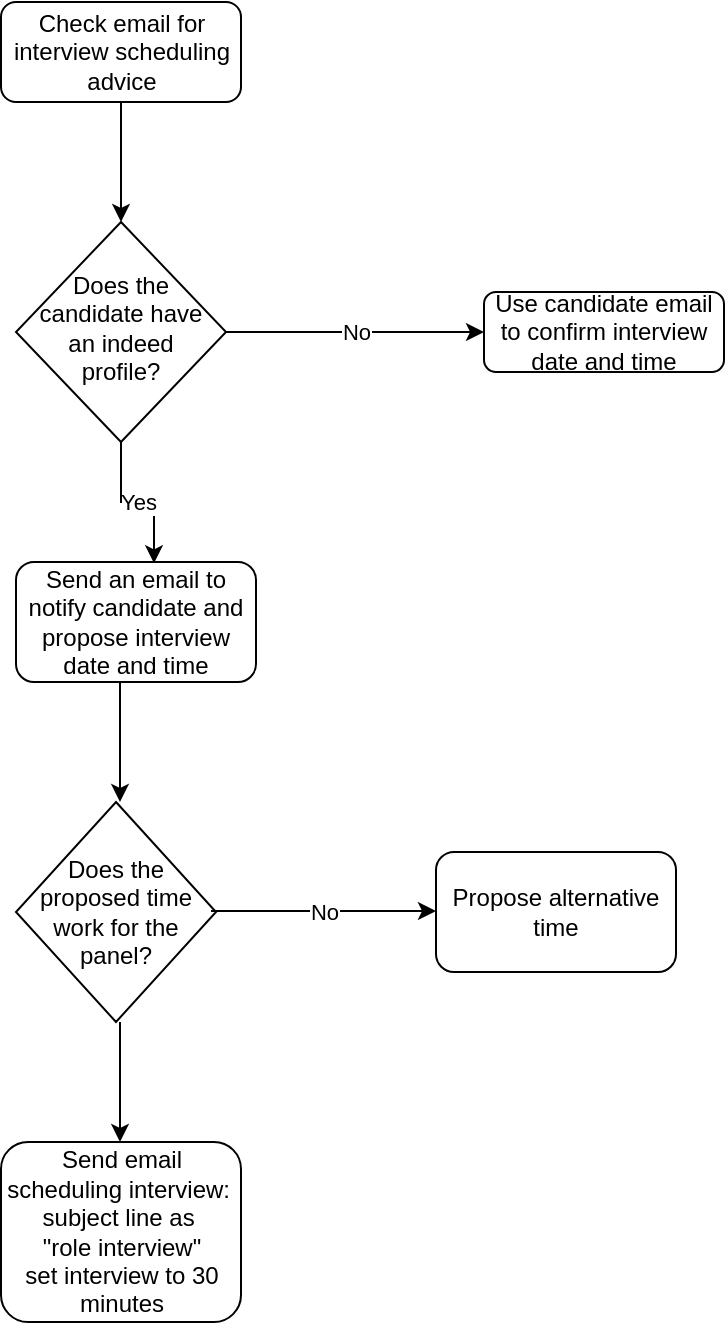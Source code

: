 <mxfile version="14.8.0" type="github">
  <diagram id="C5RBs43oDa-KdzZeNtuy" name="Page-1">
    <mxGraphModel dx="1022" dy="468" grid="1" gridSize="10" guides="1" tooltips="1" connect="1" arrows="1" fold="1" page="1" pageScale="1" pageWidth="827" pageHeight="1169" math="0" shadow="0">
      <root>
        <mxCell id="WIyWlLk6GJQsqaUBKTNV-0" />
        <mxCell id="WIyWlLk6GJQsqaUBKTNV-1" parent="WIyWlLk6GJQsqaUBKTNV-0" />
        <mxCell id="ee54h3uQbGCcNJJHcLfp-8" value="" style="edgeStyle=orthogonalEdgeStyle;rounded=0;orthogonalLoop=1;jettySize=auto;html=1;" edge="1" parent="WIyWlLk6GJQsqaUBKTNV-1" source="WIyWlLk6GJQsqaUBKTNV-3" target="WIyWlLk6GJQsqaUBKTNV-6">
          <mxGeometry relative="1" as="geometry" />
        </mxCell>
        <mxCell id="WIyWlLk6GJQsqaUBKTNV-3" value="Check email for interview scheduling advice" style="rounded=1;whiteSpace=wrap;html=1;fontSize=12;glass=0;strokeWidth=1;shadow=0;" parent="WIyWlLk6GJQsqaUBKTNV-1" vertex="1">
          <mxGeometry x="172.5" y="70" width="120" height="50" as="geometry" />
        </mxCell>
        <mxCell id="ee54h3uQbGCcNJJHcLfp-2" value="Yes" style="edgeStyle=orthogonalEdgeStyle;rounded=0;orthogonalLoop=1;jettySize=auto;html=1;exitX=0.5;exitY=1;exitDx=0;exitDy=0;entryX=0.575;entryY=0.011;entryDx=0;entryDy=0;entryPerimeter=0;" edge="1" parent="WIyWlLk6GJQsqaUBKTNV-1" source="WIyWlLk6GJQsqaUBKTNV-6" target="ee54h3uQbGCcNJJHcLfp-0">
          <mxGeometry relative="1" as="geometry" />
        </mxCell>
        <mxCell id="ee54h3uQbGCcNJJHcLfp-7" value="No" style="edgeStyle=orthogonalEdgeStyle;rounded=0;orthogonalLoop=1;jettySize=auto;html=1;entryX=0;entryY=0.5;entryDx=0;entryDy=0;" edge="1" parent="WIyWlLk6GJQsqaUBKTNV-1" source="WIyWlLk6GJQsqaUBKTNV-6" target="WIyWlLk6GJQsqaUBKTNV-7">
          <mxGeometry relative="1" as="geometry" />
        </mxCell>
        <mxCell id="WIyWlLk6GJQsqaUBKTNV-6" value="Does the candidate have an indeed profile?" style="rhombus;whiteSpace=wrap;html=1;shadow=0;fontFamily=Helvetica;fontSize=12;align=center;strokeWidth=1;spacing=6;spacingTop=-4;" parent="WIyWlLk6GJQsqaUBKTNV-1" vertex="1">
          <mxGeometry x="180" y="180" width="105" height="110" as="geometry" />
        </mxCell>
        <mxCell id="WIyWlLk6GJQsqaUBKTNV-7" value="Use candidate email to confirm interview date and time" style="rounded=1;whiteSpace=wrap;html=1;fontSize=12;glass=0;strokeWidth=1;shadow=0;" parent="WIyWlLk6GJQsqaUBKTNV-1" vertex="1">
          <mxGeometry x="414" y="215" width="120" height="40" as="geometry" />
        </mxCell>
        <mxCell id="ee54h3uQbGCcNJJHcLfp-0" value="Send an email to notify candidate and propose interview date and time" style="rounded=1;whiteSpace=wrap;html=1;" vertex="1" parent="WIyWlLk6GJQsqaUBKTNV-1">
          <mxGeometry x="180" y="350" width="120" height="60" as="geometry" />
        </mxCell>
        <mxCell id="ee54h3uQbGCcNJJHcLfp-1" value="" style="endArrow=classic;html=1;" edge="1" parent="WIyWlLk6GJQsqaUBKTNV-1">
          <mxGeometry width="50" height="50" relative="1" as="geometry">
            <mxPoint x="232" y="410" as="sourcePoint" />
            <mxPoint x="232" y="470" as="targetPoint" />
          </mxGeometry>
        </mxCell>
        <mxCell id="ee54h3uQbGCcNJJHcLfp-10" value="Does the proposed time work for the panel?" style="rhombus;whiteSpace=wrap;html=1;" vertex="1" parent="WIyWlLk6GJQsqaUBKTNV-1">
          <mxGeometry x="180" y="470" width="100" height="110" as="geometry" />
        </mxCell>
        <mxCell id="ee54h3uQbGCcNJJHcLfp-11" value="No" style="endArrow=classic;html=1;" edge="1" parent="WIyWlLk6GJQsqaUBKTNV-1">
          <mxGeometry width="50" height="50" relative="1" as="geometry">
            <mxPoint x="277.5" y="524.5" as="sourcePoint" />
            <mxPoint x="390" y="524.5" as="targetPoint" />
          </mxGeometry>
        </mxCell>
        <mxCell id="ee54h3uQbGCcNJJHcLfp-12" value="" style="endArrow=classic;html=1;" edge="1" parent="WIyWlLk6GJQsqaUBKTNV-1">
          <mxGeometry width="50" height="50" relative="1" as="geometry">
            <mxPoint x="232" y="580" as="sourcePoint" />
            <mxPoint x="232" y="640" as="targetPoint" />
          </mxGeometry>
        </mxCell>
        <mxCell id="ee54h3uQbGCcNJJHcLfp-13" value="Send email scheduling interview:&amp;nbsp;&lt;br&gt;subject line as&amp;nbsp;&lt;br&gt;&amp;nbsp;&quot;role interview&quot;&amp;nbsp;&lt;br&gt;set interview to 30 minutes" style="rounded=1;whiteSpace=wrap;html=1;" vertex="1" parent="WIyWlLk6GJQsqaUBKTNV-1">
          <mxGeometry x="172.5" y="640" width="120" height="90" as="geometry" />
        </mxCell>
        <mxCell id="ee54h3uQbGCcNJJHcLfp-14" value="Propose alternative time" style="rounded=1;whiteSpace=wrap;html=1;" vertex="1" parent="WIyWlLk6GJQsqaUBKTNV-1">
          <mxGeometry x="390" y="495" width="120" height="60" as="geometry" />
        </mxCell>
      </root>
    </mxGraphModel>
  </diagram>
</mxfile>
